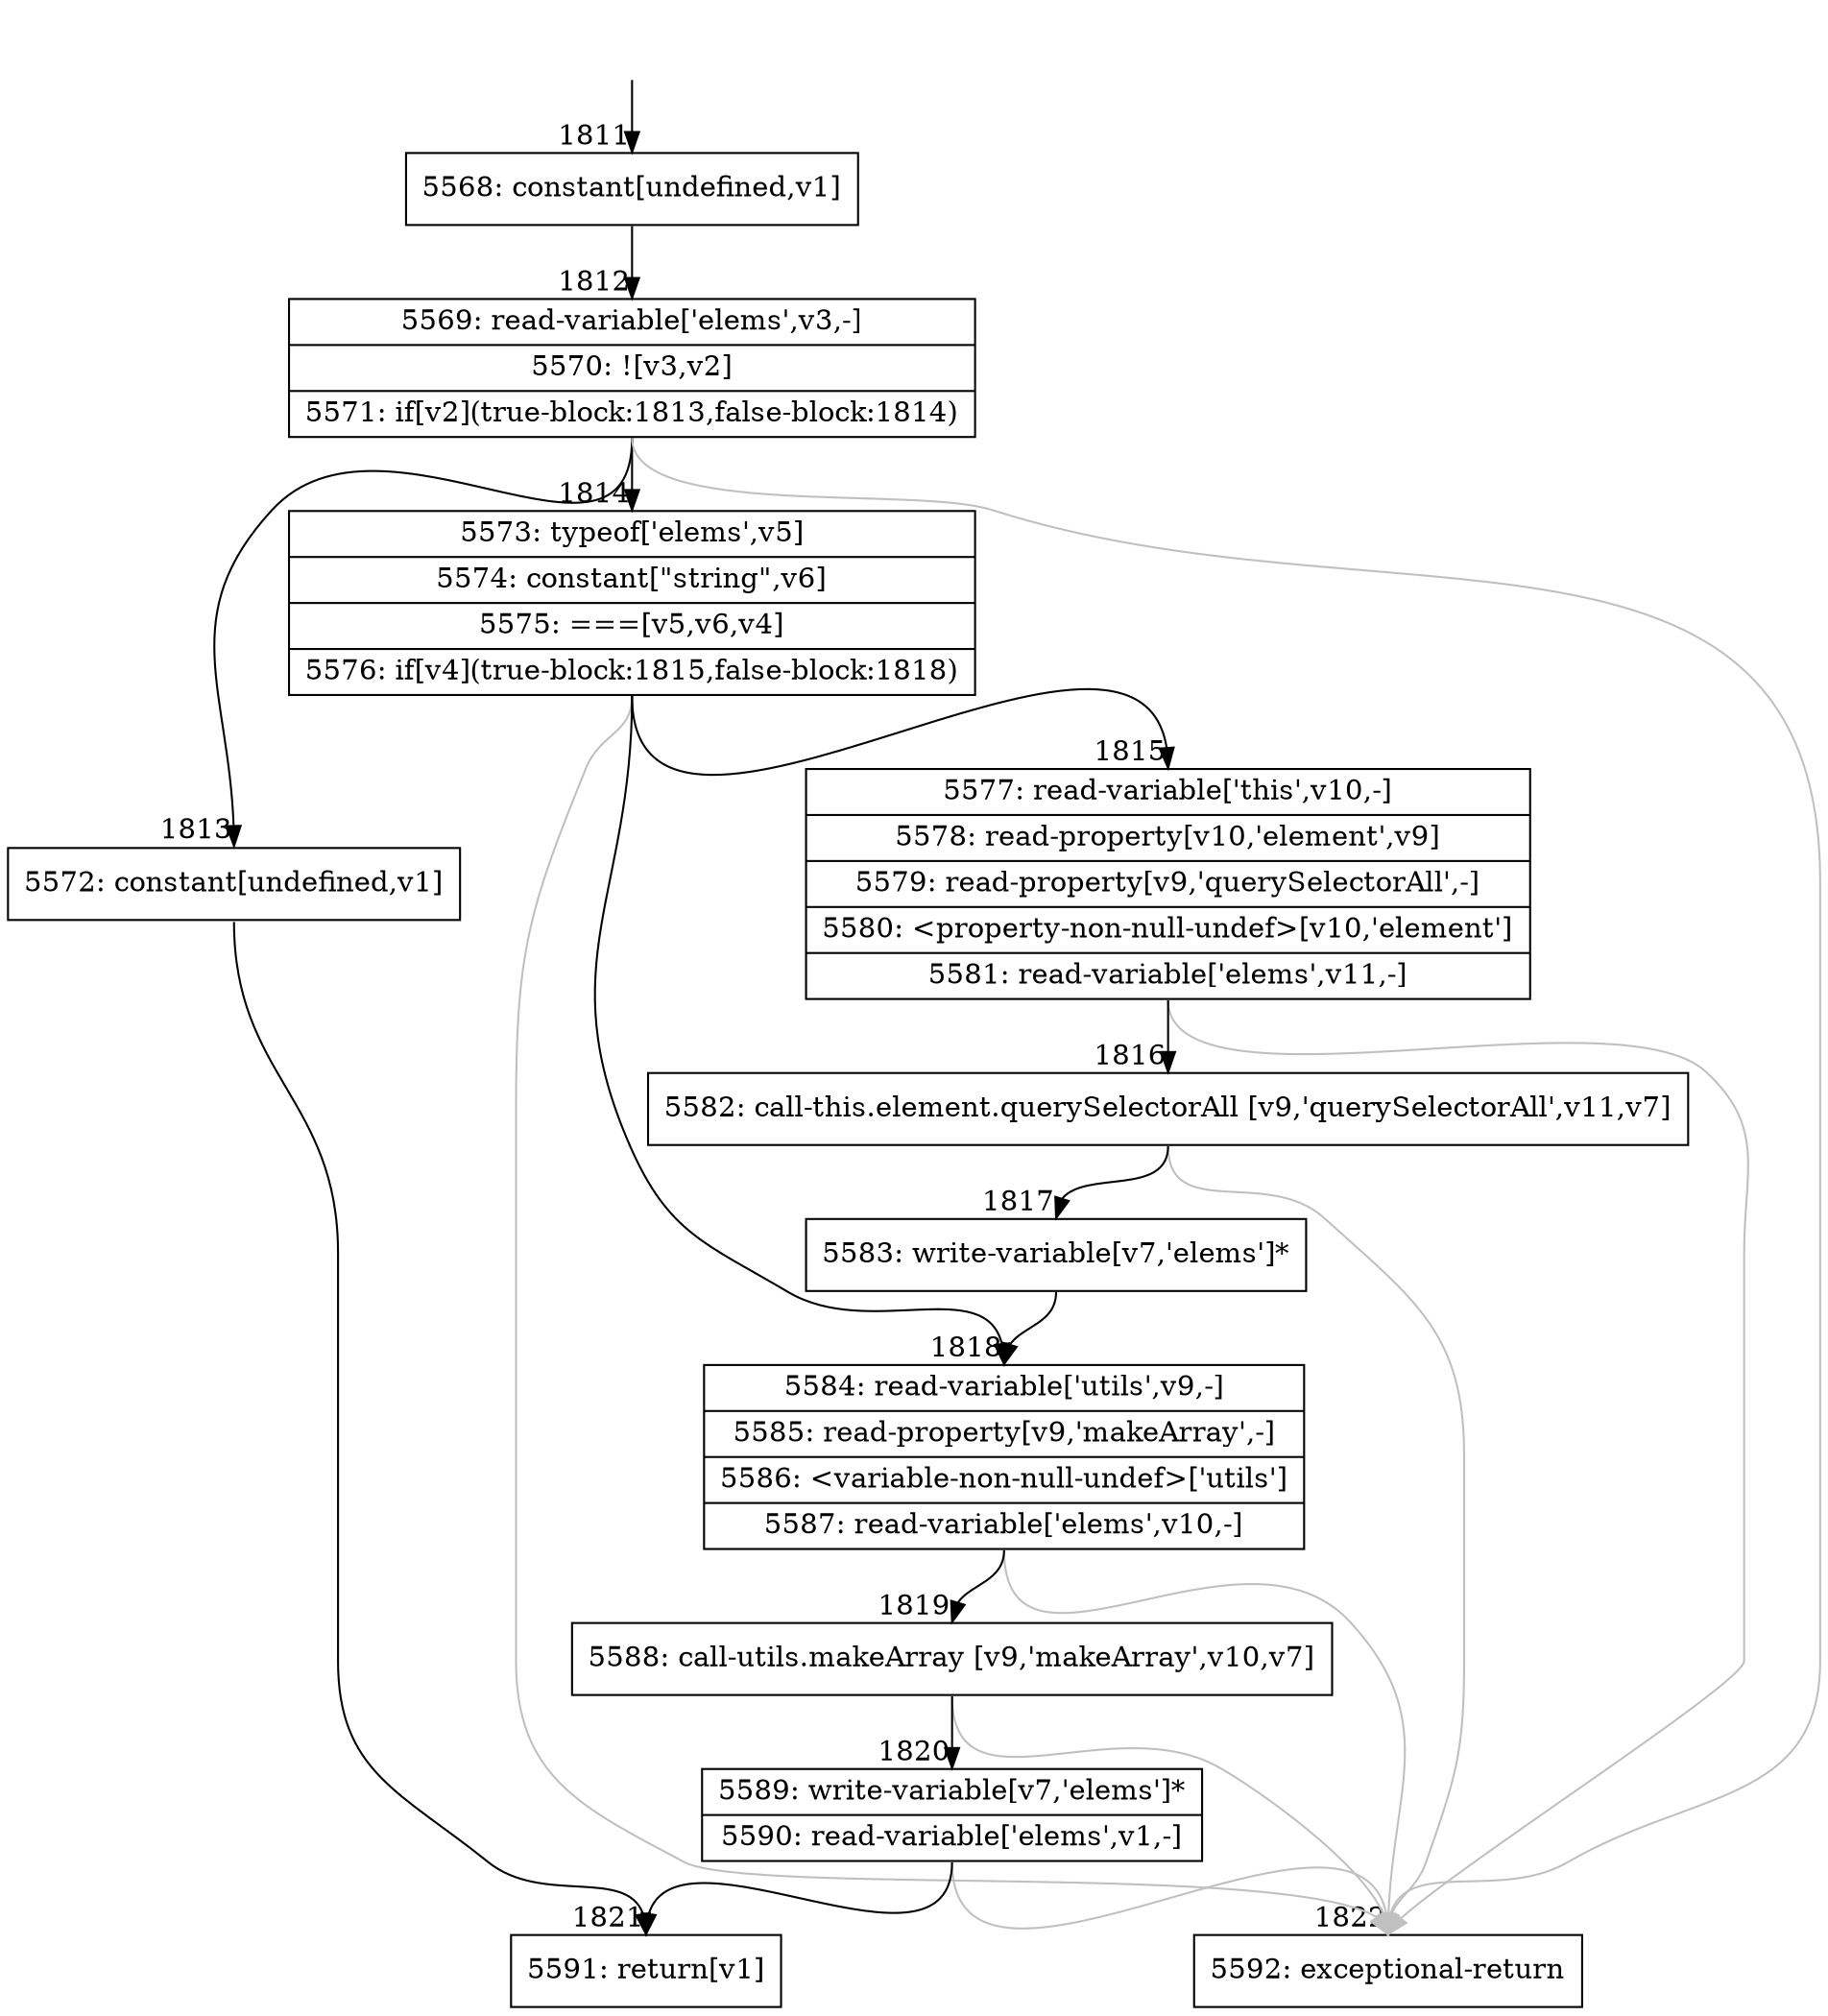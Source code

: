 digraph {
rankdir="TD"
BB_entry166[shape=none,label=""];
BB_entry166 -> BB1811 [tailport=s, headport=n, headlabel="    1811"]
BB1811 [shape=record label="{5568: constant[undefined,v1]}" ] 
BB1811 -> BB1812 [tailport=s, headport=n, headlabel="      1812"]
BB1812 [shape=record label="{5569: read-variable['elems',v3,-]|5570: ![v3,v2]|5571: if[v2](true-block:1813,false-block:1814)}" ] 
BB1812 -> BB1813 [tailport=s, headport=n, headlabel="      1813"]
BB1812 -> BB1814 [tailport=s, headport=n, headlabel="      1814"]
BB1812 -> BB1822 [tailport=s, headport=n, color=gray, headlabel="      1822"]
BB1813 [shape=record label="{5572: constant[undefined,v1]}" ] 
BB1813 -> BB1821 [tailport=s, headport=n, headlabel="      1821"]
BB1814 [shape=record label="{5573: typeof['elems',v5]|5574: constant[\"string\",v6]|5575: ===[v5,v6,v4]|5576: if[v4](true-block:1815,false-block:1818)}" ] 
BB1814 -> BB1815 [tailport=s, headport=n, headlabel="      1815"]
BB1814 -> BB1818 [tailport=s, headport=n, headlabel="      1818"]
BB1814 -> BB1822 [tailport=s, headport=n, color=gray]
BB1815 [shape=record label="{5577: read-variable['this',v10,-]|5578: read-property[v10,'element',v9]|5579: read-property[v9,'querySelectorAll',-]|5580: \<property-non-null-undef\>[v10,'element']|5581: read-variable['elems',v11,-]}" ] 
BB1815 -> BB1816 [tailport=s, headport=n, headlabel="      1816"]
BB1815 -> BB1822 [tailport=s, headport=n, color=gray]
BB1816 [shape=record label="{5582: call-this.element.querySelectorAll [v9,'querySelectorAll',v11,v7]}" ] 
BB1816 -> BB1817 [tailport=s, headport=n, headlabel="      1817"]
BB1816 -> BB1822 [tailport=s, headport=n, color=gray]
BB1817 [shape=record label="{5583: write-variable[v7,'elems']*}" ] 
BB1817 -> BB1818 [tailport=s, headport=n]
BB1818 [shape=record label="{5584: read-variable['utils',v9,-]|5585: read-property[v9,'makeArray',-]|5586: \<variable-non-null-undef\>['utils']|5587: read-variable['elems',v10,-]}" ] 
BB1818 -> BB1819 [tailport=s, headport=n, headlabel="      1819"]
BB1818 -> BB1822 [tailport=s, headport=n, color=gray]
BB1819 [shape=record label="{5588: call-utils.makeArray [v9,'makeArray',v10,v7]}" ] 
BB1819 -> BB1820 [tailport=s, headport=n, headlabel="      1820"]
BB1819 -> BB1822 [tailport=s, headport=n, color=gray]
BB1820 [shape=record label="{5589: write-variable[v7,'elems']*|5590: read-variable['elems',v1,-]}" ] 
BB1820 -> BB1821 [tailport=s, headport=n]
BB1820 -> BB1822 [tailport=s, headport=n, color=gray]
BB1821 [shape=record label="{5591: return[v1]}" ] 
BB1822 [shape=record label="{5592: exceptional-return}" ] 
//#$~ 2554
}
